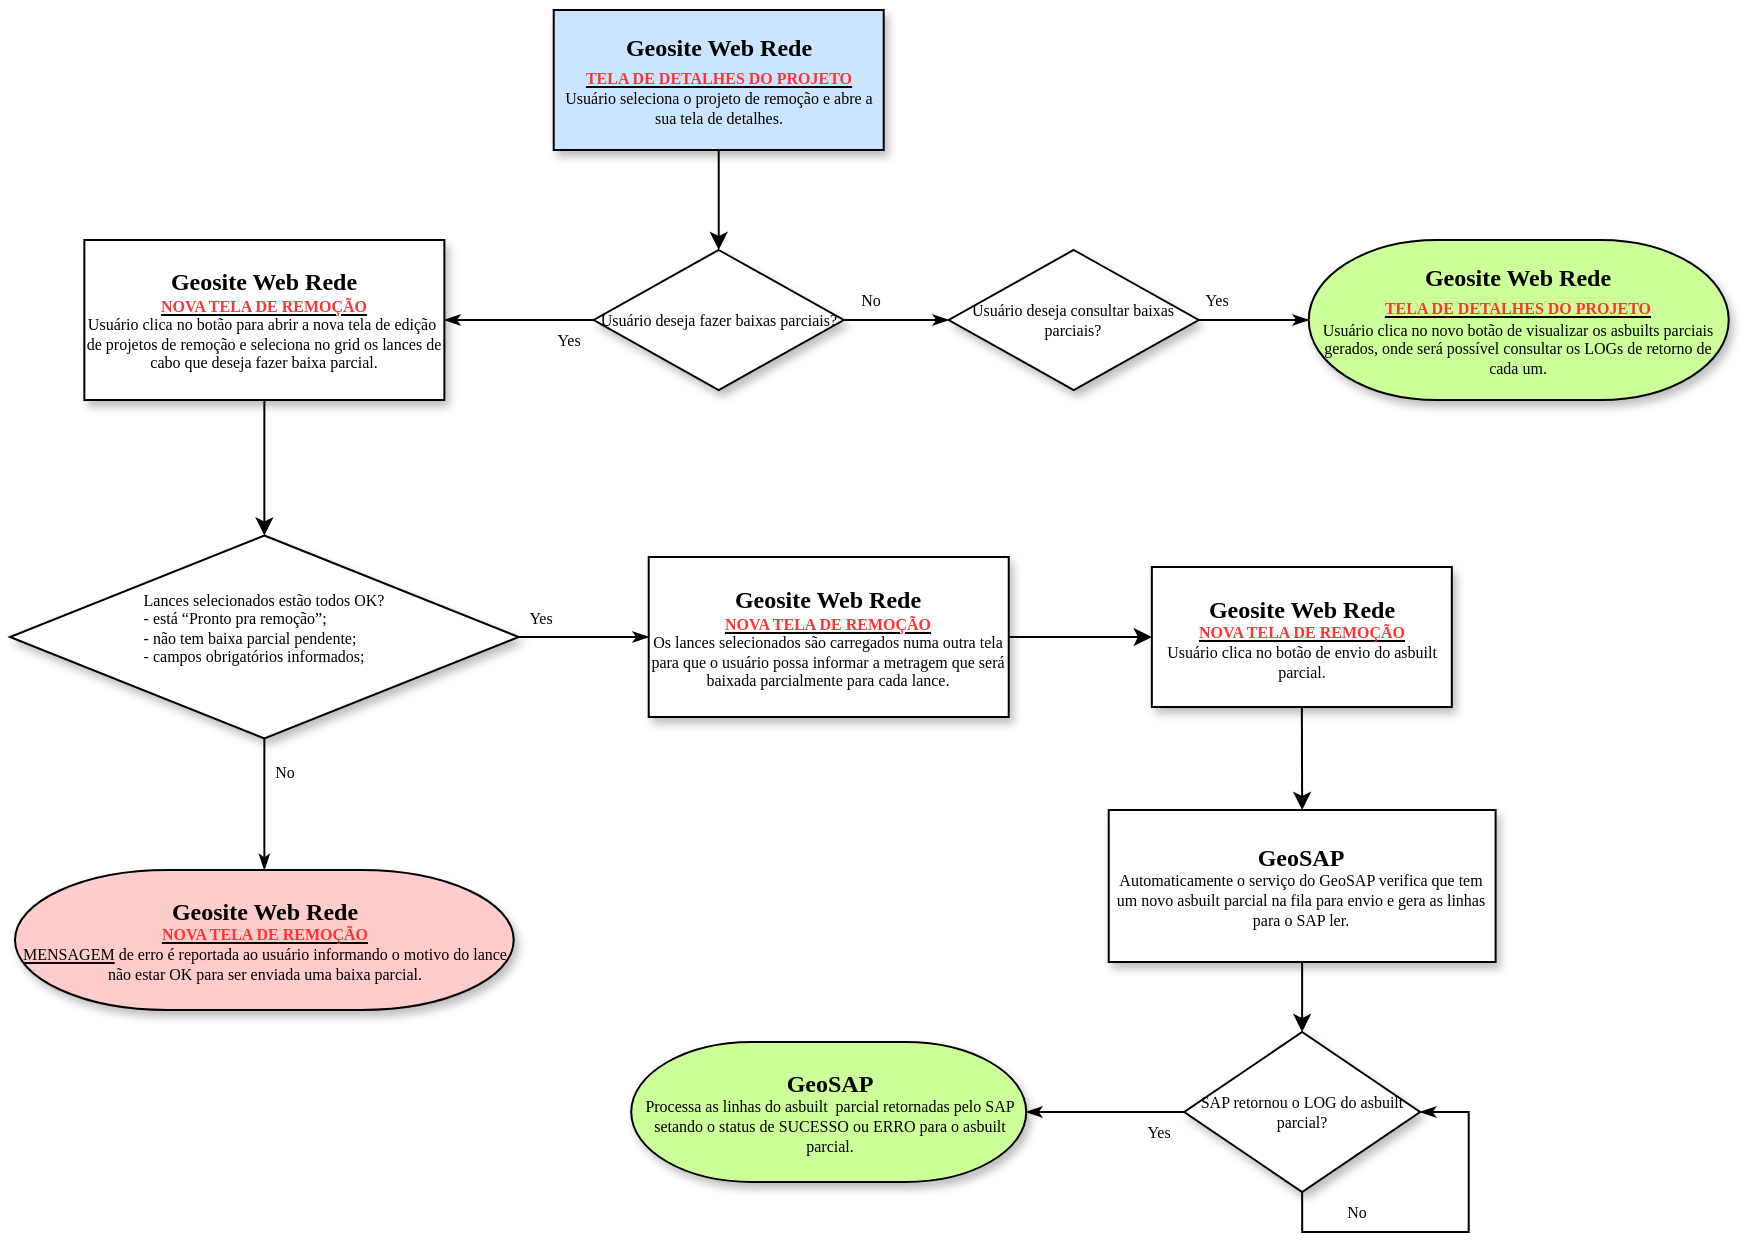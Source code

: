 <mxfile version="20.7.4" type="github">
  <diagram name="Page-1" id="edf60f1a-56cd-e834-aa8a-f176f3a09ee4">
    <mxGraphModel dx="1244" dy="581" grid="1" gridSize="10" guides="1" tooltips="1" connect="1" arrows="1" fold="1" page="1" pageScale="1" pageWidth="1100" pageHeight="850" background="none" math="0" shadow="0">
      <root>
        <mxCell id="0" />
        <mxCell id="1" parent="0" />
        <mxCell id="V8c99-lEmDVWt42Kv_we-5" value="&lt;font style=&quot;font-size: 12px;&quot;&gt;&lt;font style=&quot;border-color: var(--border-color);&quot;&gt;&lt;b style=&quot;border-color: var(--border-color);&quot;&gt;Geosite Web Rede&lt;br style=&quot;border-color: var(--border-color);&quot;&gt;&lt;/b&gt;&lt;/font&gt;&lt;u style=&quot;border-color: var(--border-color); font-size: 8px;&quot;&gt;&lt;b style=&quot;border-color: var(--border-color);&quot;&gt;&lt;font style=&quot;border-color: var(--border-color);&quot; color=&quot;#ff3333&quot;&gt;TELA DE DETALHES DO PROJETO&lt;/font&gt;&lt;/b&gt;&lt;/u&gt;&lt;br style=&quot;border-color: var(--border-color); font-size: 8px;&quot;&gt;&lt;/font&gt;Usuário seleciona o projeto de remoção e abre a sua tela de detalhes." style="rounded=0;whiteSpace=wrap;html=1;shadow=1;labelBackgroundColor=none;strokeWidth=1;fontFamily=Verdana;fontSize=8;align=center;fillColor=#CCE5FF;" parent="1" vertex="1">
          <mxGeometry x="401.86" width="165" height="70" as="geometry" />
        </mxCell>
        <mxCell id="V8c99-lEmDVWt42Kv_we-6" value="&lt;font style=&quot;font-size: 12px;&quot;&gt;&lt;b&gt;Geosite Web Rede&lt;br&gt;&lt;/b&gt;&lt;/font&gt;&lt;u&gt;&lt;b&gt;&lt;font color=&quot;#ff3333&quot;&gt;NOVA TELA DE REMOÇÃO&lt;/font&gt;&lt;/b&gt;&lt;/u&gt;&lt;br&gt;Usuário clica no botão para abrir a nova tela de edição&amp;nbsp; de projetos de remoção e seleciona no grid os lances de cabo que deseja fazer baixa parcial." style="rounded=0;whiteSpace=wrap;html=1;shadow=1;labelBackgroundColor=none;strokeWidth=1;fontFamily=Verdana;fontSize=8;align=center;" parent="1" vertex="1">
          <mxGeometry x="167.18" y="115" width="180" height="80" as="geometry" />
        </mxCell>
        <mxCell id="V8c99-lEmDVWt42Kv_we-7" value="" style="endArrow=classic;html=1;rounded=0;fontSize=12;exitX=0.5;exitY=1;exitDx=0;exitDy=0;entryX=0.5;entryY=0;entryDx=0;entryDy=0;" parent="1" source="V8c99-lEmDVWt42Kv_we-5" target="dE9oy5LDZZbgmntyn6jU-1" edge="1">
          <mxGeometry width="50" height="50" relative="1" as="geometry">
            <mxPoint x="-40.64" y="50" as="sourcePoint" />
            <mxPoint x="9.36" as="targetPoint" />
          </mxGeometry>
        </mxCell>
        <mxCell id="V8c99-lEmDVWt42Kv_we-8" value="Lances selecionados estão todos OK?&lt;br&gt;&lt;div style=&quot;text-align: left;&quot;&gt;- está “Pronto pra remoção”;&lt;/div&gt;&lt;div style=&quot;text-align: left;&quot;&gt;- não tem baixa parcial pendente;&lt;/div&gt;&lt;div style=&quot;text-align: left;&quot;&gt;- campos obrigatórios informados;&lt;/div&gt;&lt;div style=&quot;text-align: left;&quot;&gt;&lt;br&gt;&lt;/div&gt;" style="rhombus;whiteSpace=wrap;html=1;rounded=0;shadow=1;labelBackgroundColor=none;strokeWidth=1;fontFamily=Verdana;fontSize=8;align=center;" parent="1" vertex="1">
          <mxGeometry x="130" y="262.75" width="254.36" height="101.5" as="geometry" />
        </mxCell>
        <mxCell id="V8c99-lEmDVWt42Kv_we-9" value="" style="endArrow=classic;html=1;rounded=0;fontSize=12;exitX=0.5;exitY=1;exitDx=0;exitDy=0;" parent="1" source="V8c99-lEmDVWt42Kv_we-6" target="V8c99-lEmDVWt42Kv_we-8" edge="1">
          <mxGeometry width="50" height="50" relative="1" as="geometry">
            <mxPoint x="484.36" y="200" as="sourcePoint" />
            <mxPoint x="339.36" y="201" as="targetPoint" />
          </mxGeometry>
        </mxCell>
        <mxCell id="V8c99-lEmDVWt42Kv_we-11" value="Yes" style="edgeStyle=orthogonalEdgeStyle;rounded=0;html=1;labelBackgroundColor=none;startSize=5;endArrow=classicThin;endFill=1;endSize=5;jettySize=auto;orthogonalLoop=1;strokeWidth=1;fontFamily=Verdana;fontSize=8;entryX=0;entryY=0.5;entryDx=0;entryDy=0;" parent="1" target="dE9oy5LDZZbgmntyn6jU-6" edge="1" source="V8c99-lEmDVWt42Kv_we-8">
          <mxGeometry x="-0.667" y="10" relative="1" as="geometry">
            <mxPoint as="offset" />
            <mxPoint x="544.36" y="285.66" as="sourcePoint" />
            <mxPoint x="604.36" y="285.66" as="targetPoint" />
          </mxGeometry>
        </mxCell>
        <mxCell id="V8c99-lEmDVWt42Kv_we-12" value="No" style="edgeStyle=orthogonalEdgeStyle;rounded=0;html=1;labelBackgroundColor=none;startSize=5;endArrow=classicThin;endFill=1;endSize=5;jettySize=auto;orthogonalLoop=1;strokeWidth=1;fontFamily=Verdana;fontSize=8;exitX=0.5;exitY=1;exitDx=0;exitDy=0;" parent="1" source="V8c99-lEmDVWt42Kv_we-8" target="dE9oy5LDZZbgmntyn6jU-5" edge="1">
          <mxGeometry x="-0.5" y="10" relative="1" as="geometry">
            <mxPoint as="offset" />
            <mxPoint x="485.36" y="320" as="sourcePoint" />
            <mxPoint x="59.36" y="313.5" as="targetPoint" />
          </mxGeometry>
        </mxCell>
        <mxCell id="V8c99-lEmDVWt42Kv_we-14" value="&lt;font style=&quot;border-color: var(--border-color); font-size: 12px;&quot;&gt;&lt;b style=&quot;border-color: var(--border-color);&quot;&gt;GeoSAP&lt;/b&gt;&lt;/font&gt;&lt;br style=&quot;border-color: var(--border-color);&quot;&gt;Automaticamente o serviço do GeoSAP verifica que tem um novo asbuilt parcial na fila para envio e gera as linhas para o SAP ler." style="whiteSpace=wrap;html=1;rounded=0;shadow=1;labelBackgroundColor=none;strokeWidth=1;fontFamily=Verdana;fontSize=8;align=center;" parent="1" vertex="1">
          <mxGeometry x="679.36" y="400" width="193.44" height="76" as="geometry" />
        </mxCell>
        <mxCell id="UmW8kJtrCGWKn92JYN5o-5" value="&lt;font style=&quot;border-color: var(--border-color); font-size: 12px;&quot;&gt;&lt;b style=&quot;border-color: var(--border-color);&quot;&gt;Geosite Web Rede&lt;br style=&quot;border-color: var(--border-color);&quot;&gt;&lt;/b&gt;&lt;/font&gt;&lt;u style=&quot;border-color: var(--border-color);&quot;&gt;&lt;b style=&quot;border-color: var(--border-color);&quot;&gt;&lt;font style=&quot;border-color: var(--border-color);&quot; color=&quot;#ff3333&quot;&gt;NOVA TELA DE REMOÇÃO&lt;/font&gt;&lt;/b&gt;&lt;/u&gt;&lt;br style=&quot;border-color: var(--border-color);&quot;&gt;Usuário clica no botão de envio do asbuilt parcial." style="whiteSpace=wrap;html=1;rounded=0;shadow=1;labelBackgroundColor=none;strokeWidth=1;fontFamily=Verdana;fontSize=8;align=center;" parent="1" vertex="1">
          <mxGeometry x="700.92" y="278.5" width="150" height="70" as="geometry" />
        </mxCell>
        <mxCell id="UmW8kJtrCGWKn92JYN5o-8" value="SAP retornou o LOG do asbuilt parcial?" style="rhombus;whiteSpace=wrap;html=1;rounded=0;shadow=1;labelBackgroundColor=none;strokeWidth=1;fontFamily=Verdana;fontSize=8;align=center;" parent="1" vertex="1">
          <mxGeometry x="717.09" y="511" width="117.97" height="80" as="geometry" />
        </mxCell>
        <mxCell id="UmW8kJtrCGWKn92JYN5o-9" value="" style="endArrow=classic;html=1;rounded=0;fontSize=12;entryX=0.5;entryY=0;entryDx=0;entryDy=0;exitX=0.5;exitY=1;exitDx=0;exitDy=0;" parent="1" source="V8c99-lEmDVWt42Kv_we-14" target="UmW8kJtrCGWKn92JYN5o-8" edge="1">
          <mxGeometry width="50" height="50" relative="1" as="geometry">
            <mxPoint x="579.36" y="531" as="sourcePoint" />
            <mxPoint x="629.36" y="481" as="targetPoint" />
          </mxGeometry>
        </mxCell>
        <mxCell id="UmW8kJtrCGWKn92JYN5o-11" value="No" style="edgeStyle=orthogonalEdgeStyle;rounded=0;html=1;labelBackgroundColor=none;startSize=5;endArrow=classicThin;endFill=1;endSize=5;jettySize=auto;orthogonalLoop=1;strokeWidth=1;fontFamily=Verdana;fontSize=8;exitX=0.5;exitY=1;exitDx=0;exitDy=0;entryX=1;entryY=0.5;entryDx=0;entryDy=0;" parent="1" source="UmW8kJtrCGWKn92JYN5o-8" target="UmW8kJtrCGWKn92JYN5o-8" edge="1">
          <mxGeometry x="-0.5" y="10" relative="1" as="geometry">
            <mxPoint as="offset" />
            <mxPoint x="495.36" y="425" as="sourcePoint" />
            <mxPoint x="1119.36" y="481" as="targetPoint" />
            <Array as="points">
              <mxPoint x="775.36" y="611" />
              <mxPoint x="859.36" y="611" />
              <mxPoint x="859.36" y="551" />
            </Array>
          </mxGeometry>
        </mxCell>
        <mxCell id="UmW8kJtrCGWKn92JYN5o-17" value="" style="endArrow=classic;html=1;rounded=0;fontSize=12;entryX=0.5;entryY=0;entryDx=0;entryDy=0;exitX=0.5;exitY=1;exitDx=0;exitDy=0;" parent="1" source="UmW8kJtrCGWKn92JYN5o-5" target="V8c99-lEmDVWt42Kv_we-14" edge="1">
          <mxGeometry width="50" height="50" relative="1" as="geometry">
            <mxPoint x="819.36" y="441" as="sourcePoint" />
            <mxPoint x="869.36" y="391" as="targetPoint" />
          </mxGeometry>
        </mxCell>
        <mxCell id="dE9oy5LDZZbgmntyn6jU-1" value="Usuário deseja fazer baixas parciais?" style="rhombus;whiteSpace=wrap;html=1;rounded=0;shadow=1;labelBackgroundColor=none;strokeWidth=1;fontFamily=Verdana;fontSize=8;align=center;" vertex="1" parent="1">
          <mxGeometry x="421.86" y="120" width="125" height="70" as="geometry" />
        </mxCell>
        <mxCell id="dE9oy5LDZZbgmntyn6jU-2" value="Usuário deseja consultar baixas parciais?" style="rhombus;whiteSpace=wrap;html=1;rounded=0;shadow=1;labelBackgroundColor=none;strokeWidth=1;fontFamily=Verdana;fontSize=8;align=center;" vertex="1" parent="1">
          <mxGeometry x="599.36" y="120" width="125" height="70" as="geometry" />
        </mxCell>
        <mxCell id="dE9oy5LDZZbgmntyn6jU-3" value="Yes" style="edgeStyle=orthogonalEdgeStyle;rounded=0;html=1;labelBackgroundColor=none;startSize=5;endArrow=classicThin;endFill=1;endSize=5;jettySize=auto;orthogonalLoop=1;strokeWidth=1;fontFamily=Verdana;fontSize=8;entryX=1;entryY=0.5;entryDx=0;entryDy=0;exitX=0;exitY=0.5;exitDx=0;exitDy=0;" edge="1" parent="1" source="dE9oy5LDZZbgmntyn6jU-1" target="V8c99-lEmDVWt42Kv_we-6">
          <mxGeometry x="-0.667" y="10" relative="1" as="geometry">
            <mxPoint as="offset" />
            <mxPoint x="784.36" y="178" as="sourcePoint" />
            <mxPoint x="849.36" y="229" as="targetPoint" />
          </mxGeometry>
        </mxCell>
        <mxCell id="dE9oy5LDZZbgmntyn6jU-4" value="No" style="edgeStyle=orthogonalEdgeStyle;rounded=0;html=1;labelBackgroundColor=none;startSize=5;endArrow=classicThin;endFill=1;endSize=5;jettySize=auto;orthogonalLoop=1;strokeWidth=1;fontFamily=Verdana;fontSize=8;entryX=0;entryY=0.5;entryDx=0;entryDy=0;exitX=1;exitY=0.5;exitDx=0;exitDy=0;" edge="1" parent="1" source="dE9oy5LDZZbgmntyn6jU-1" target="dE9oy5LDZZbgmntyn6jU-2">
          <mxGeometry x="-0.5" y="10" relative="1" as="geometry">
            <mxPoint as="offset" />
            <mxPoint x="721.86" y="185" as="sourcePoint" />
            <mxPoint x="701.86" y="276" as="targetPoint" />
          </mxGeometry>
        </mxCell>
        <mxCell id="dE9oy5LDZZbgmntyn6jU-5" value="&lt;font style=&quot;border-color: var(--border-color); font-size: 12px;&quot;&gt;&lt;b style=&quot;border-color: var(--border-color);&quot;&gt;Geosite Web Rede&lt;br style=&quot;border-color: var(--border-color);&quot;&gt;&lt;/b&gt;&lt;/font&gt;&lt;u style=&quot;border-color: var(--border-color);&quot;&gt;&lt;b style=&quot;border-color: var(--border-color);&quot;&gt;&lt;font style=&quot;border-color: var(--border-color);&quot; color=&quot;#ff3333&quot;&gt;NOVA TELA DE REMOÇÃO&lt;/font&gt;&lt;/b&gt;&lt;/u&gt;&lt;br style=&quot;border-color: var(--border-color);&quot;&gt;&lt;u style=&quot;border-color: var(--border-color);&quot;&gt;MENSAGEM&lt;/u&gt;&amp;nbsp;de erro é reportada ao usuário informando o motivo do lance não estar OK para ser enviada uma baixa parcial." style="strokeWidth=1;html=1;shape=mxgraph.flowchart.terminator;whiteSpace=wrap;rounded=0;shadow=1;labelBackgroundColor=none;fontFamily=Verdana;fontSize=8;align=center;fillColor=#FFCCCC;" vertex="1" parent="1">
          <mxGeometry x="132.5" y="430" width="249.36" height="70" as="geometry" />
        </mxCell>
        <mxCell id="dE9oy5LDZZbgmntyn6jU-6" value="&lt;font style=&quot;font-size: 12px;&quot;&gt;&lt;b&gt;Geosite Web Rede&lt;br&gt;&lt;/b&gt;&lt;/font&gt;&lt;u&gt;&lt;b&gt;&lt;font color=&quot;#ff3333&quot;&gt;NOVA TELA DE REMOÇÃO&lt;/font&gt;&lt;/b&gt;&lt;/u&gt;&lt;br&gt;Os lances selecionados são carregados numa outra tela para que o usuário possa informar a metragem que será baixada parcialmente para cada lance." style="rounded=0;whiteSpace=wrap;html=1;shadow=1;labelBackgroundColor=none;strokeWidth=1;fontFamily=Verdana;fontSize=8;align=center;" vertex="1" parent="1">
          <mxGeometry x="449.36" y="273.5" width="180" height="80" as="geometry" />
        </mxCell>
        <mxCell id="dE9oy5LDZZbgmntyn6jU-7" value="" style="endArrow=classic;html=1;rounded=0;fontSize=12;entryX=0;entryY=0.5;entryDx=0;entryDy=0;exitX=1;exitY=0.5;exitDx=0;exitDy=0;" edge="1" parent="1" source="dE9oy5LDZZbgmntyn6jU-6" target="UmW8kJtrCGWKn92JYN5o-5">
          <mxGeometry width="50" height="50" relative="1" as="geometry">
            <mxPoint x="919.36" y="285" as="sourcePoint" />
            <mxPoint x="929.36" y="385" as="targetPoint" />
          </mxGeometry>
        </mxCell>
        <mxCell id="dE9oy5LDZZbgmntyn6jU-9" value="Yes" style="edgeStyle=orthogonalEdgeStyle;rounded=0;html=1;labelBackgroundColor=none;startSize=5;endArrow=classicThin;endFill=1;endSize=5;jettySize=auto;orthogonalLoop=1;strokeWidth=1;fontFamily=Verdana;fontSize=8;entryX=1;entryY=0.5;entryDx=0;entryDy=0;exitX=0;exitY=0.5;exitDx=0;exitDy=0;entryPerimeter=0;" edge="1" parent="1" source="UmW8kJtrCGWKn92JYN5o-8" target="dE9oy5LDZZbgmntyn6jU-13">
          <mxGeometry x="-0.667" y="10" relative="1" as="geometry">
            <mxPoint as="offset" />
            <mxPoint x="389.37" y="415.5" as="sourcePoint" />
            <mxPoint x="599.36" y="551" as="targetPoint" />
          </mxGeometry>
        </mxCell>
        <mxCell id="dE9oy5LDZZbgmntyn6jU-11" value="Yes" style="edgeStyle=orthogonalEdgeStyle;rounded=0;html=1;labelBackgroundColor=none;startSize=5;endArrow=classicThin;endFill=1;endSize=5;jettySize=auto;orthogonalLoop=1;strokeWidth=1;fontFamily=Verdana;fontSize=8;entryX=0;entryY=0.5;entryDx=0;entryDy=0;exitX=1;exitY=0.5;exitDx=0;exitDy=0;entryPerimeter=0;" edge="1" parent="1" source="dE9oy5LDZZbgmntyn6jU-2" target="dE9oy5LDZZbgmntyn6jU-12">
          <mxGeometry x="-0.667" y="10" relative="1" as="geometry">
            <mxPoint as="offset" />
            <mxPoint x="708.37" y="231.5" as="sourcePoint" />
            <mxPoint x="778.36" y="231.5" as="targetPoint" />
          </mxGeometry>
        </mxCell>
        <mxCell id="dE9oy5LDZZbgmntyn6jU-12" value="&lt;font style=&quot;border-color: var(--border-color); font-size: 12px;&quot;&gt;&lt;font style=&quot;border-color: var(--border-color);&quot;&gt;&lt;b style=&quot;border-color: var(--border-color);&quot;&gt;Geosite Web Rede&lt;br style=&quot;border-color: var(--border-color);&quot;&gt;&lt;/b&gt;&lt;/font&gt;&lt;u style=&quot;border-color: var(--border-color); font-size: 8px;&quot;&gt;&lt;b style=&quot;border-color: var(--border-color);&quot;&gt;&lt;font style=&quot;border-color: var(--border-color);&quot; color=&quot;#ff3333&quot;&gt;TELA DE DETALHES DO PROJETO&lt;/font&gt;&lt;/b&gt;&lt;/u&gt;&lt;br style=&quot;border-color: var(--border-color); font-size: 8px;&quot;&gt;&lt;/font&gt;Usuário clica no novo botão de visualizar os asbuilts parciais gerados, onde será possível consultar os LOGs de retorno de cada um." style="strokeWidth=1;html=1;shape=mxgraph.flowchart.terminator;whiteSpace=wrap;rounded=0;shadow=1;labelBackgroundColor=none;fontFamily=Verdana;fontSize=8;align=center;fillColor=#CCFF99;" vertex="1" parent="1">
          <mxGeometry x="779.36" y="115" width="210" height="80" as="geometry" />
        </mxCell>
        <mxCell id="dE9oy5LDZZbgmntyn6jU-13" value="&lt;font style=&quot;border-color: var(--border-color); font-size: 12px;&quot;&gt;&lt;b style=&quot;border-color: var(--border-color);&quot;&gt;GeoSAP&lt;/b&gt;&lt;/font&gt;&lt;br style=&quot;border-color: var(--border-color);&quot;&gt;Processa as linhas do asbuilt&amp;nbsp; parcial retornadas pelo SAP setando o status de SUCESSO ou ERRO para o asbuilt parcial." style="strokeWidth=1;html=1;shape=mxgraph.flowchart.terminator;whiteSpace=wrap;rounded=0;shadow=1;labelBackgroundColor=none;fontFamily=Verdana;fontSize=8;align=center;fillColor=#CCFF99;" vertex="1" parent="1">
          <mxGeometry x="440.61" y="516" width="197.5" height="70" as="geometry" />
        </mxCell>
      </root>
    </mxGraphModel>
  </diagram>
</mxfile>
